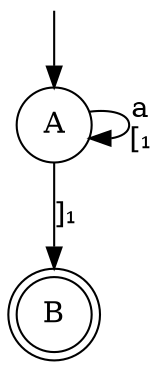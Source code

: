 digraph {
    node [shape=circle]
    Q0 [style=invisible, height=0, width=0, fixedsize=true]
    Q0 -> A
    A -> A [label=<a<br/>[₁>];
    A -> B [label=<]₁> ];

    B [shape=doublecircle];
}